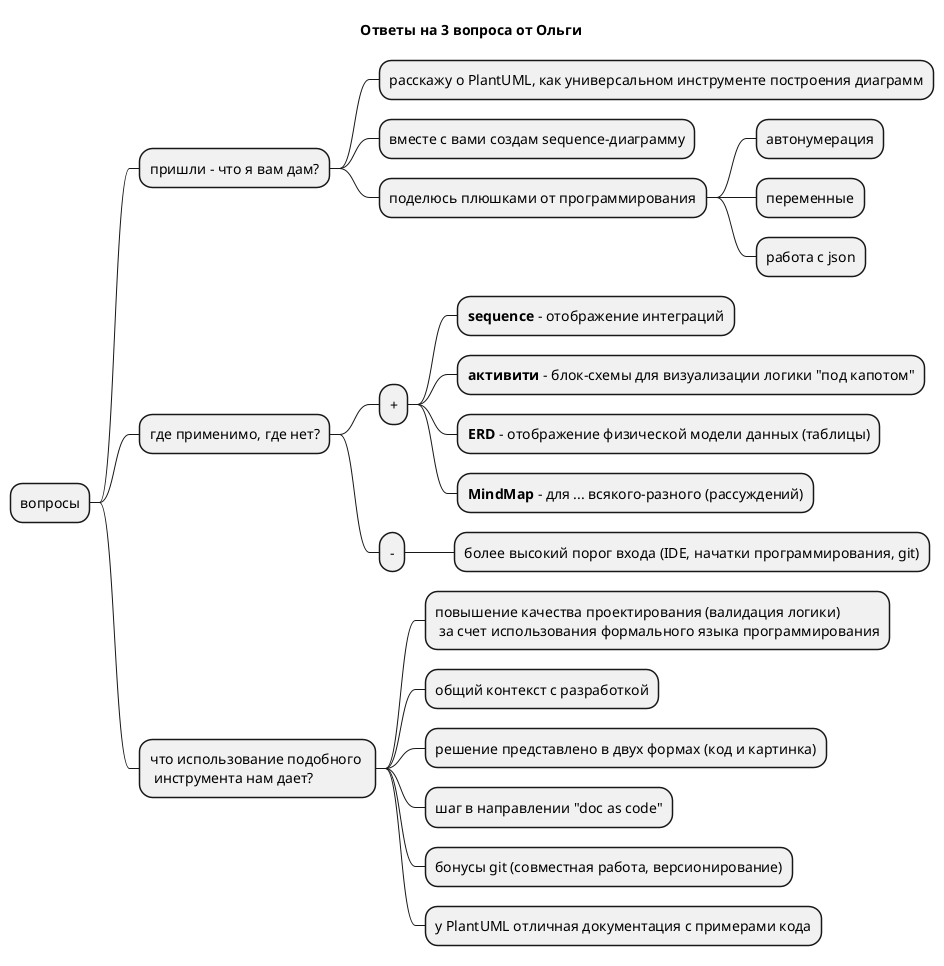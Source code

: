 @startmindmap
'https://plantuml.com/mindmap-diagram
!$E = "\n"
title Ответы на 3 вопроса от Ольги

* вопросы
** пришли - что я вам дам?
*** расскажу о PlantUML, как универсальном инструменте построения диаграмм
*** вместе с вами создам sequence-диаграмму
*** поделюсь плюшками от программирования
**** автонумерация
**** переменные
**** работа с json

**  где применимо, где нет?
*** +
**** **sequence** - отображение интеграций
**** **активити** - блок-схемы для визуализации логики "под капотом"
**** **ERD** - отображение физической модели данных (таблицы)
**** **MindMap** - для ... всякого-разного (рассуждений)
*** -
**** более высокий порог входа (IDE, начатки программирования, git)

** что использование подобного $E инструмента нам дает?
*** повышение качества проектирования (валидация логики) $E за счет использования формального языка программирования
*** общий контекст с разработкой
*** решение представлено в двух формах (код и картинка)
*** шаг в направлении "doc as code"
*** бонусы git (совместная работа, версионирование)
*** у PlantUML отличная документация с примерами кода


@endmindmap
